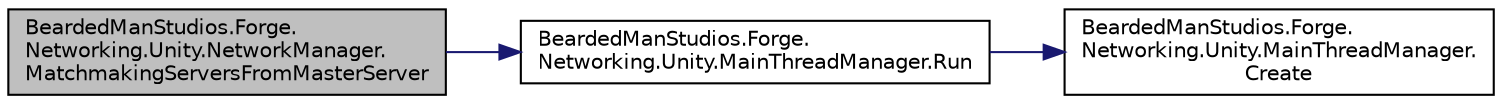 digraph "BeardedManStudios.Forge.Networking.Unity.NetworkManager.MatchmakingServersFromMasterServer"
{
 // LATEX_PDF_SIZE
  edge [fontname="Helvetica",fontsize="10",labelfontname="Helvetica",labelfontsize="10"];
  node [fontname="Helvetica",fontsize="10",shape=record];
  rankdir="LR";
  Node226 [label="BeardedManStudios.Forge.\lNetworking.Unity.NetworkManager.\lMatchmakingServersFromMasterServer",height=0.2,width=0.4,color="black", fillcolor="grey75", style="filled", fontcolor="black",tooltip=" "];
  Node226 -> Node227 [color="midnightblue",fontsize="10",style="solid",fontname="Helvetica"];
  Node227 [label="BeardedManStudios.Forge.\lNetworking.Unity.MainThreadManager.Run",height=0.2,width=0.4,color="black", fillcolor="white", style="filled",URL="$class_bearded_man_studios_1_1_forge_1_1_networking_1_1_unity_1_1_main_thread_manager.html#a7af2419cbe4e68c03830072a2fb535b8",tooltip="Add a function to the list of functions to call on the main thread via the Update function"];
  Node227 -> Node228 [color="midnightblue",fontsize="10",style="solid",fontname="Helvetica"];
  Node228 [label="BeardedManStudios.Forge.\lNetworking.Unity.MainThreadManager.\lCreate",height=0.2,width=0.4,color="black", fillcolor="white", style="filled",URL="$class_bearded_man_studios_1_1_forge_1_1_networking_1_1_unity_1_1_main_thread_manager.html#a1c20676eb649b3ce5d53a15f1d57c7e4",tooltip="This will create a main thread manager if one is not already created"];
}
